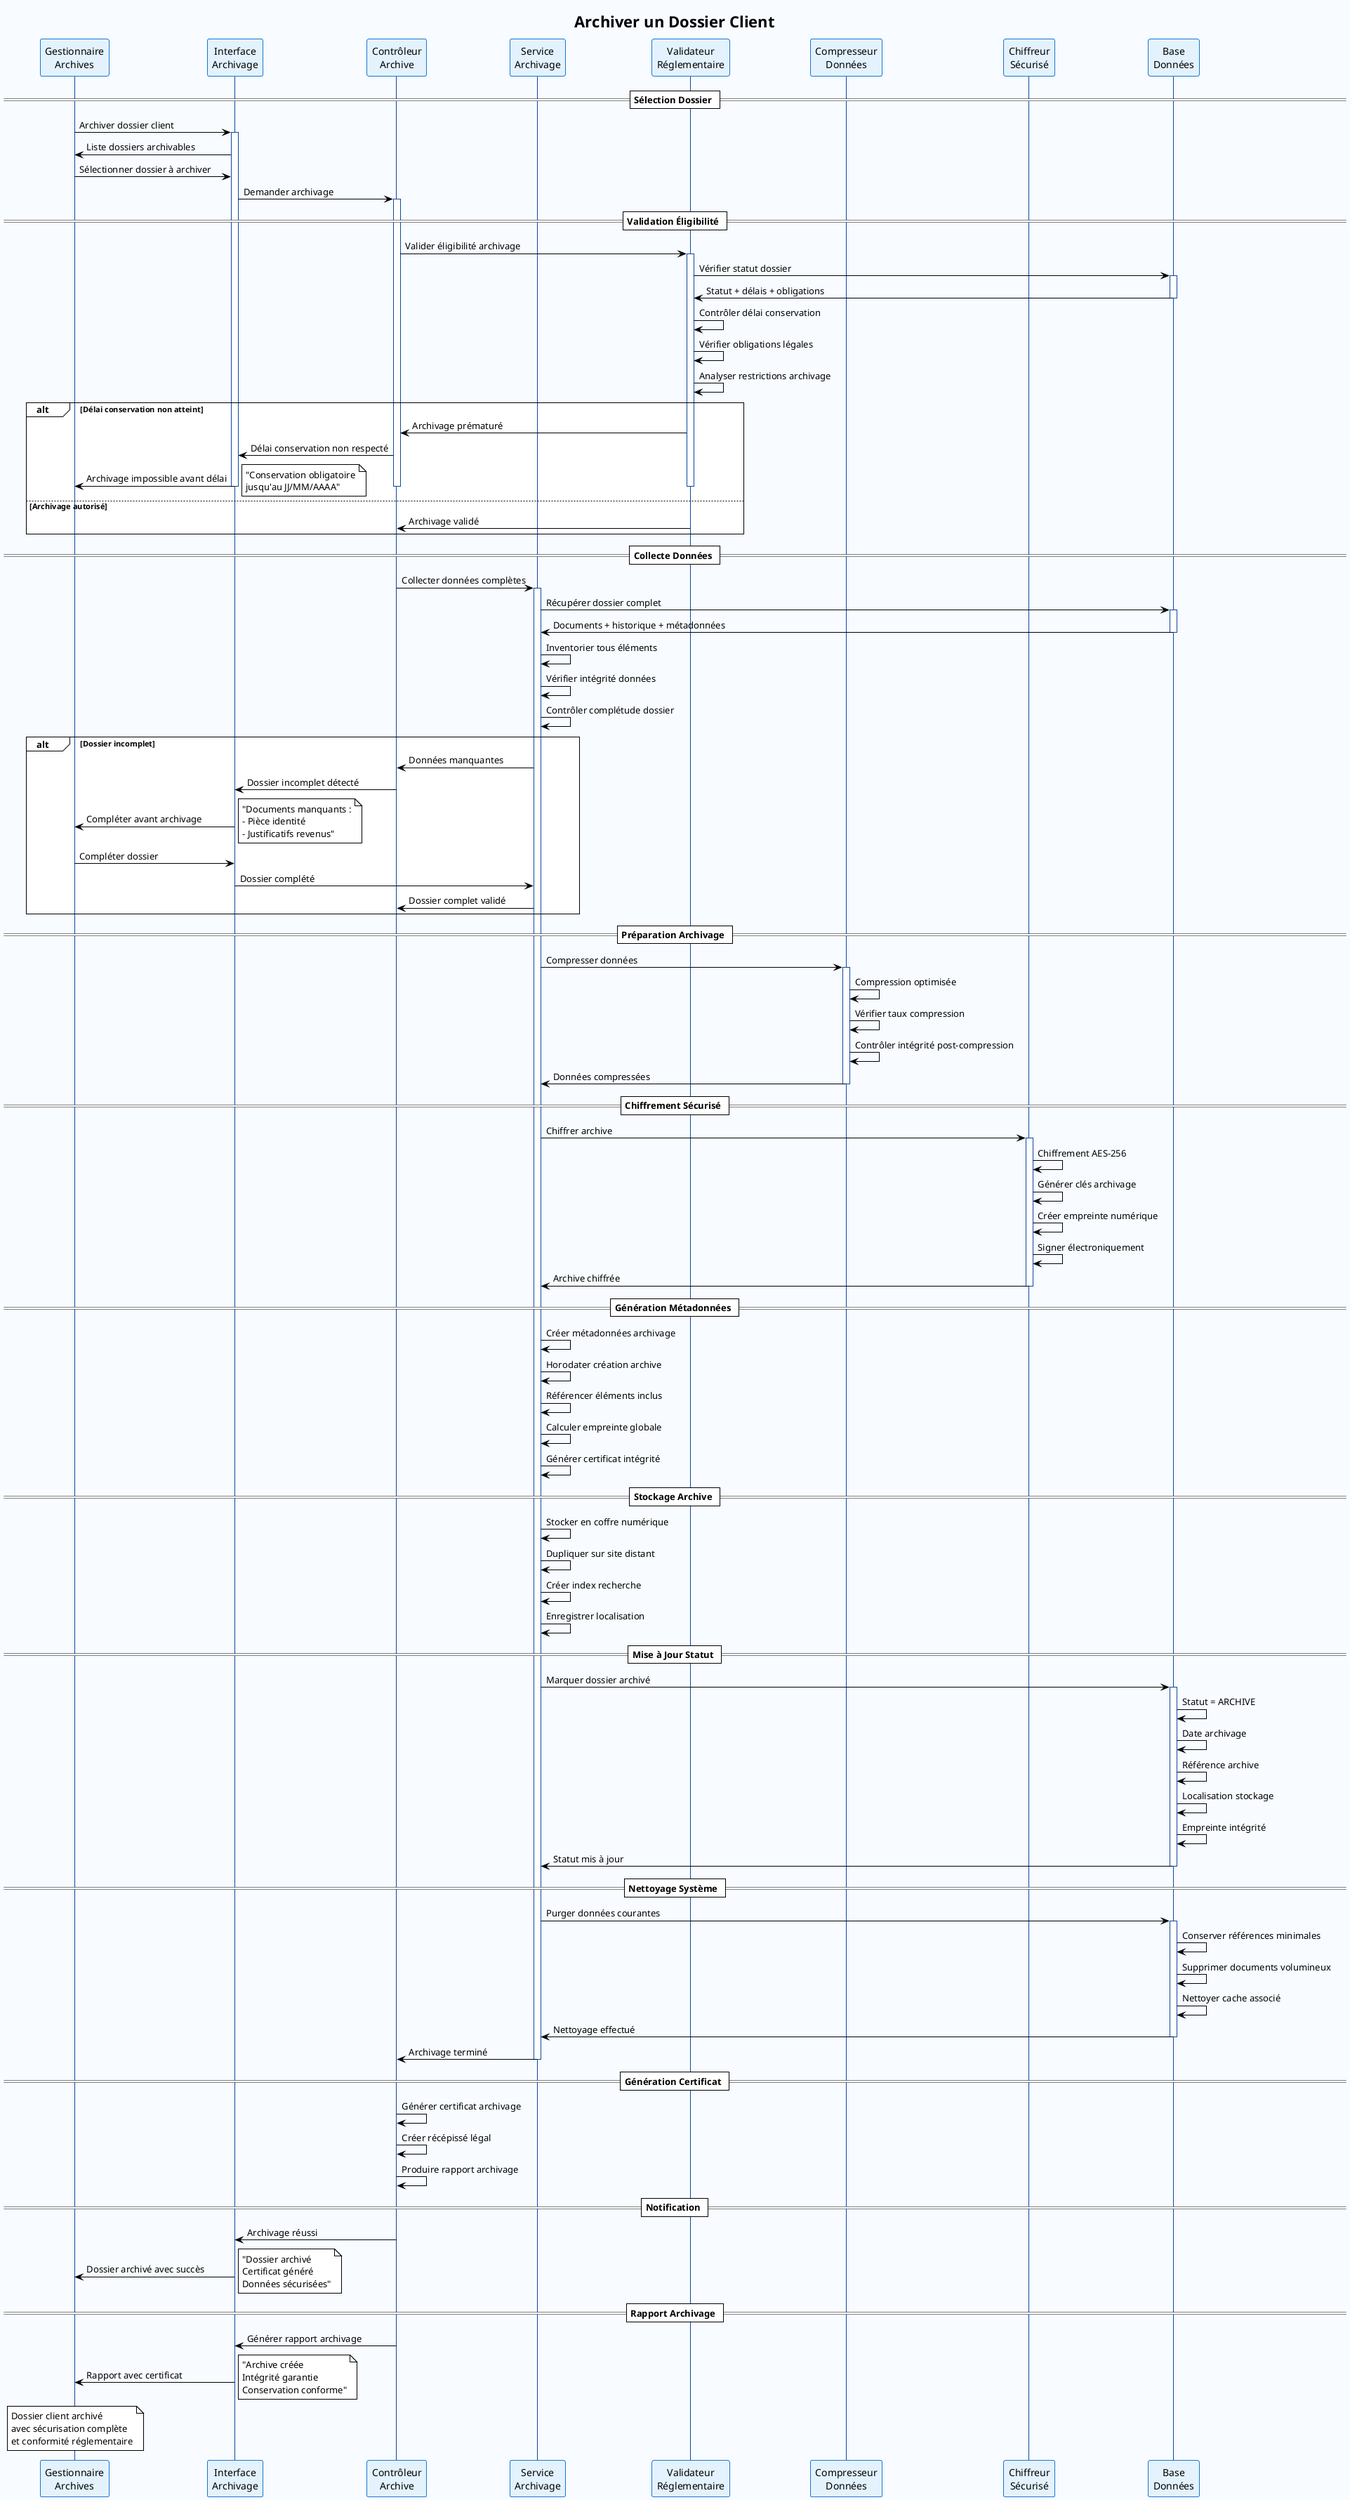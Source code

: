 @startuml Sequence_ArchiverDossierClient
!theme plain
skinparam backgroundColor #F8FBFF
skinparam sequence {
    ActorBorderColor #1976D2
    LifeLineBorderColor #0D47A1
    ParticipantBorderColor #1976D2
    ParticipantBackgroundColor #E3F2FD
    MessageTextSize 8
    NoteTextSize 7
}

title Archiver un Dossier Client

participant "Gestionnaire\nArchives" as admin
participant "Interface\nArchivage" as ui
participant "Contrôleur\nArchive" as ctrl
participant "Service\nArchivage" as archive
participant "Validateur\nRéglementaire" as reg_valid
participant "Compresseur\nDonnées" as compress
participant "Chiffreur\nSécurisé" as encrypt
participant "Base\nDonnées" as bdd

== Sélection Dossier ==
admin -> ui : Archiver dossier client
activate ui
ui -> admin : Liste dossiers archivables
admin -> ui : Sélectionner dossier à archiver
ui -> ctrl : Demander archivage
activate ctrl

== Validation Éligibilité ==
ctrl -> reg_valid : Valider éligibilité archivage
activate reg_valid
reg_valid -> bdd : Vérifier statut dossier
activate bdd
bdd -> reg_valid : Statut + délais + obligations
deactivate bdd

reg_valid -> reg_valid : Contrôler délai conservation
reg_valid -> reg_valid : Vérifier obligations légales
reg_valid -> reg_valid : Analyser restrictions archivage

alt Délai conservation non atteint
    reg_valid -> ctrl : Archivage prématuré
    ctrl -> ui : Délai conservation non respecté
    ui -> admin : Archivage impossible avant délai
    note right : "Conservation obligatoire\njusqu'au JJ/MM/AAAA"
    deactivate reg_valid
    deactivate ctrl
    deactivate ui
else Archivage autorisé
    reg_valid -> ctrl : Archivage validé
    deactivate reg_valid
end

== Collecte Données ==
ctrl -> archive : Collecter données complètes
activate archive
archive -> bdd : Récupérer dossier complet
activate bdd
bdd -> archive : Documents + historique + métadonnées
deactivate bdd

archive -> archive : Inventorier tous éléments
archive -> archive : Vérifier intégrité données
archive -> archive : Contrôler complétude dossier

alt Dossier incomplet
    archive -> ctrl : Données manquantes
    ctrl -> ui : Dossier incomplet détecté
    ui -> admin : Compléter avant archivage
    note right : "Documents manquants :\n- Pièce identité\n- Justificatifs revenus"
    
    admin -> ui : Compléter dossier
    ui -> archive : Dossier complété
    archive -> ctrl : Dossier complet validé
end

== Préparation Archivage ==
archive -> compress : Compresser données
activate compress
compress -> compress : Compression optimisée
compress -> compress : Vérifier taux compression
compress -> compress : Contrôler intégrité post-compression
compress -> archive : Données compressées
deactivate compress

== Chiffrement Sécurisé ==
archive -> encrypt : Chiffrer archive
activate encrypt
encrypt -> encrypt : Chiffrement AES-256
encrypt -> encrypt : Générer clés archivage
encrypt -> encrypt : Créer empreinte numérique
encrypt -> encrypt : Signer électroniquement
encrypt -> archive : Archive chiffrée
deactivate encrypt

== Génération Métadonnées ==
archive -> archive : Créer métadonnées archivage
archive -> archive : Horodater création archive
archive -> archive : Référencer éléments inclus
archive -> archive : Calculer empreinte globale
archive -> archive : Générer certificat intégrité

== Stockage Archive ==
archive -> archive : Stocker en coffre numérique
archive -> archive : Dupliquer sur site distant
archive -> archive : Créer index recherche
archive -> archive : Enregistrer localisation

== Mise à Jour Statut ==
archive -> bdd : Marquer dossier archivé
activate bdd
bdd -> bdd : Statut = ARCHIVE
bdd -> bdd : Date archivage
bdd -> bdd : Référence archive
bdd -> bdd : Localisation stockage
bdd -> bdd : Empreinte intégrité
bdd -> archive : Statut mis à jour
deactivate bdd

== Nettoyage Système ==
archive -> bdd : Purger données courantes
activate bdd
bdd -> bdd : Conserver références minimales
bdd -> bdd : Supprimer documents volumineux
bdd -> bdd : Nettoyer cache associé
bdd -> archive : Nettoyage effectué
deactivate bdd

archive -> ctrl : Archivage terminé
deactivate archive

== Génération Certificat ==
ctrl -> ctrl : Générer certificat archivage
ctrl -> ctrl : Créer récépissé légal
ctrl -> ctrl : Produire rapport archivage

== Notification ==
ctrl -> ui : Archivage réussi
ui -> admin : Dossier archivé avec succès
note right : "Dossier archivé\nCertificat généré\nDonnées sécurisées"

== Rapport Archivage ==
ctrl -> ui : Générer rapport archivage
ui -> admin : Rapport avec certificat
note right : "Archive créée\nIntégrité garantie\nConservation conforme"

deactivate ctrl
deactivate ui

note over admin : Dossier client archivé\navec sécurisation complète\net conformité réglementaire

@enduml
